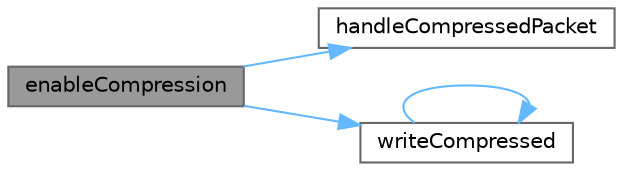 digraph "enableCompression"
{
 // INTERACTIVE_SVG=YES
 // LATEX_PDF_SIZE
  bgcolor="transparent";
  edge [fontname=Helvetica,fontsize=10,labelfontname=Helvetica,labelfontsize=10];
  node [fontname=Helvetica,fontsize=10,shape=box,height=0.2,width=0.4];
  rankdir="LR";
  Node1 [id="Node000001",label="enableCompression",height=0.2,width=0.4,color="gray40", fillcolor="grey60", style="filled", fontcolor="black",tooltip=" "];
  Node1 -> Node2 [id="edge1_Node000001_Node000002",color="steelblue1",style="solid",tooltip=" "];
  Node2 [id="Node000002",label="handleCompressedPacket",height=0.2,width=0.4,color="grey40", fillcolor="white", style="filled",URL="$dc/d5d/a00278_a05c88bf72143c764be7adf62897696ee.html#a05c88bf72143c764be7adf62897696ee",tooltip=" "];
  Node1 -> Node3 [id="edge2_Node000001_Node000003",color="steelblue1",style="solid",tooltip=" "];
  Node3 [id="Node000003",label="writeCompressed",height=0.2,width=0.4,color="grey40", fillcolor="white", style="filled",URL="$dc/d5d/a00278_acdd0c7004e9a88715887b789254bf1d8.html#acdd0c7004e9a88715887b789254bf1d8",tooltip=" "];
  Node3 -> Node3 [id="edge3_Node000003_Node000003",color="steelblue1",style="solid",tooltip=" "];
}
